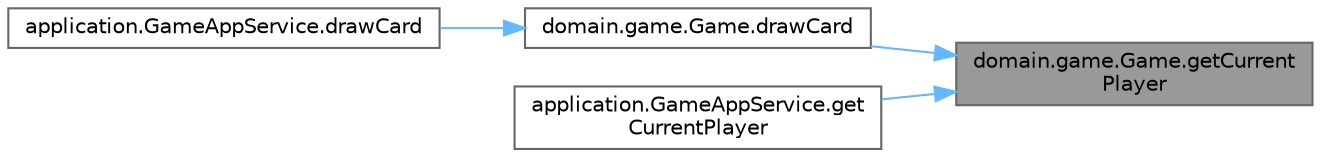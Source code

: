 digraph "domain.game.Game.getCurrentPlayer"
{
 // LATEX_PDF_SIZE
  bgcolor="transparent";
  edge [fontname=Helvetica,fontsize=10,labelfontname=Helvetica,labelfontsize=10];
  node [fontname=Helvetica,fontsize=10,shape=box,height=0.2,width=0.4];
  rankdir="RL";
  Node1 [id="Node000001",label="domain.game.Game.getCurrent\lPlayer",height=0.2,width=0.4,color="gray40", fillcolor="grey60", style="filled", fontcolor="black",tooltip="Devuelve el jugador actual."];
  Node1 -> Node2 [id="edge1_Node000001_Node000002",dir="back",color="steelblue1",style="solid",tooltip=" "];
  Node2 [id="Node000002",label="domain.game.Game.drawCard",height=0.2,width=0.4,color="grey40", fillcolor="white", style="filled",URL="$classdomain_1_1game_1_1_game.html#a0b9311b6306912fb96812183262531da",tooltip="Permite al jugador actual robar una carta del mazo."];
  Node2 -> Node3 [id="edge2_Node000002_Node000003",dir="back",color="steelblue1",style="solid",tooltip=" "];
  Node3 [id="Node000003",label="application.GameAppService.drawCard",height=0.2,width=0.4,color="grey40", fillcolor="white", style="filled",URL="$classapplication_1_1_game_app_service.html#ab1324c8c32bdde5917f640be138c38b5",tooltip="Permite a un jugador robar una carta del mazo."];
  Node1 -> Node4 [id="edge3_Node000001_Node000004",dir="back",color="steelblue1",style="solid",tooltip=" "];
  Node4 [id="Node000004",label="application.GameAppService.get\lCurrentPlayer",height=0.2,width=0.4,color="grey40", fillcolor="white", style="filled",URL="$classapplication_1_1_game_app_service.html#a95308d358c22a877687ccaab77cedb09",tooltip="Recupera la información del jugador actual."];
}
